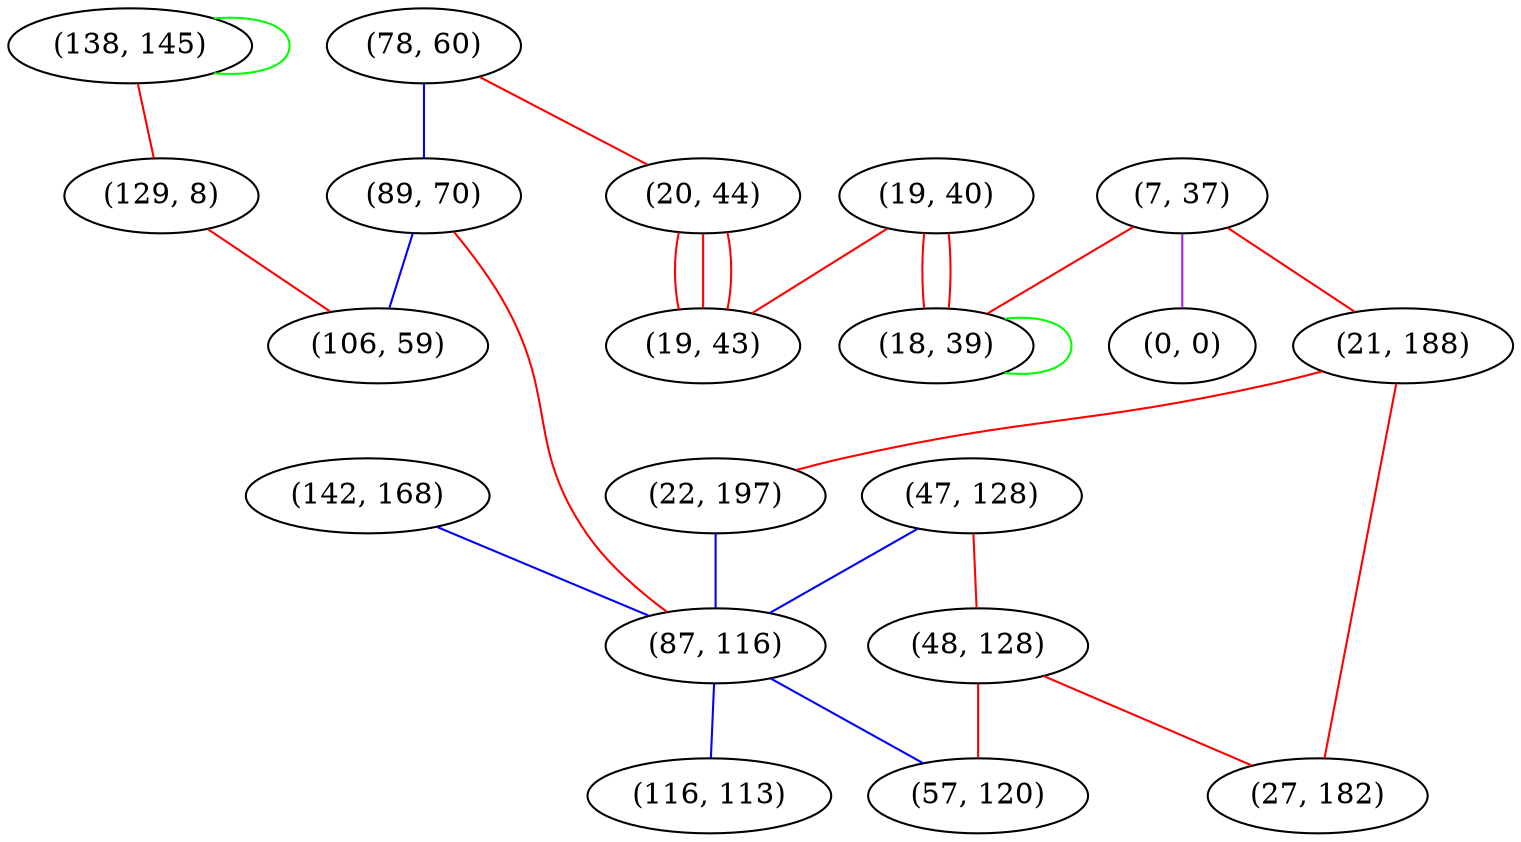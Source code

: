 graph "" {
"(19, 40)";
"(78, 60)";
"(142, 168)";
"(20, 44)";
"(7, 37)";
"(138, 145)";
"(0, 0)";
"(89, 70)";
"(21, 188)";
"(47, 128)";
"(22, 197)";
"(19, 43)";
"(18, 39)";
"(129, 8)";
"(48, 128)";
"(106, 59)";
"(87, 116)";
"(116, 113)";
"(57, 120)";
"(27, 182)";
"(19, 40)" -- "(18, 39)"  [color=red, key=0, weight=1];
"(19, 40)" -- "(18, 39)"  [color=red, key=1, weight=1];
"(19, 40)" -- "(19, 43)"  [color=red, key=0, weight=1];
"(78, 60)" -- "(20, 44)"  [color=red, key=0, weight=1];
"(78, 60)" -- "(89, 70)"  [color=blue, key=0, weight=3];
"(142, 168)" -- "(87, 116)"  [color=blue, key=0, weight=3];
"(20, 44)" -- "(19, 43)"  [color=red, key=0, weight=1];
"(20, 44)" -- "(19, 43)"  [color=red, key=1, weight=1];
"(20, 44)" -- "(19, 43)"  [color=red, key=2, weight=1];
"(7, 37)" -- "(18, 39)"  [color=red, key=0, weight=1];
"(7, 37)" -- "(21, 188)"  [color=red, key=0, weight=1];
"(7, 37)" -- "(0, 0)"  [color=purple, key=0, weight=4];
"(138, 145)" -- "(129, 8)"  [color=red, key=0, weight=1];
"(138, 145)" -- "(138, 145)"  [color=green, key=0, weight=2];
"(89, 70)" -- "(87, 116)"  [color=red, key=0, weight=1];
"(89, 70)" -- "(106, 59)"  [color=blue, key=0, weight=3];
"(21, 188)" -- "(27, 182)"  [color=red, key=0, weight=1];
"(21, 188)" -- "(22, 197)"  [color=red, key=0, weight=1];
"(47, 128)" -- "(87, 116)"  [color=blue, key=0, weight=3];
"(47, 128)" -- "(48, 128)"  [color=red, key=0, weight=1];
"(22, 197)" -- "(87, 116)"  [color=blue, key=0, weight=3];
"(18, 39)" -- "(18, 39)"  [color=green, key=0, weight=2];
"(129, 8)" -- "(106, 59)"  [color=red, key=0, weight=1];
"(48, 128)" -- "(57, 120)"  [color=red, key=0, weight=1];
"(48, 128)" -- "(27, 182)"  [color=red, key=0, weight=1];
"(87, 116)" -- "(57, 120)"  [color=blue, key=0, weight=3];
"(87, 116)" -- "(116, 113)"  [color=blue, key=0, weight=3];
}
